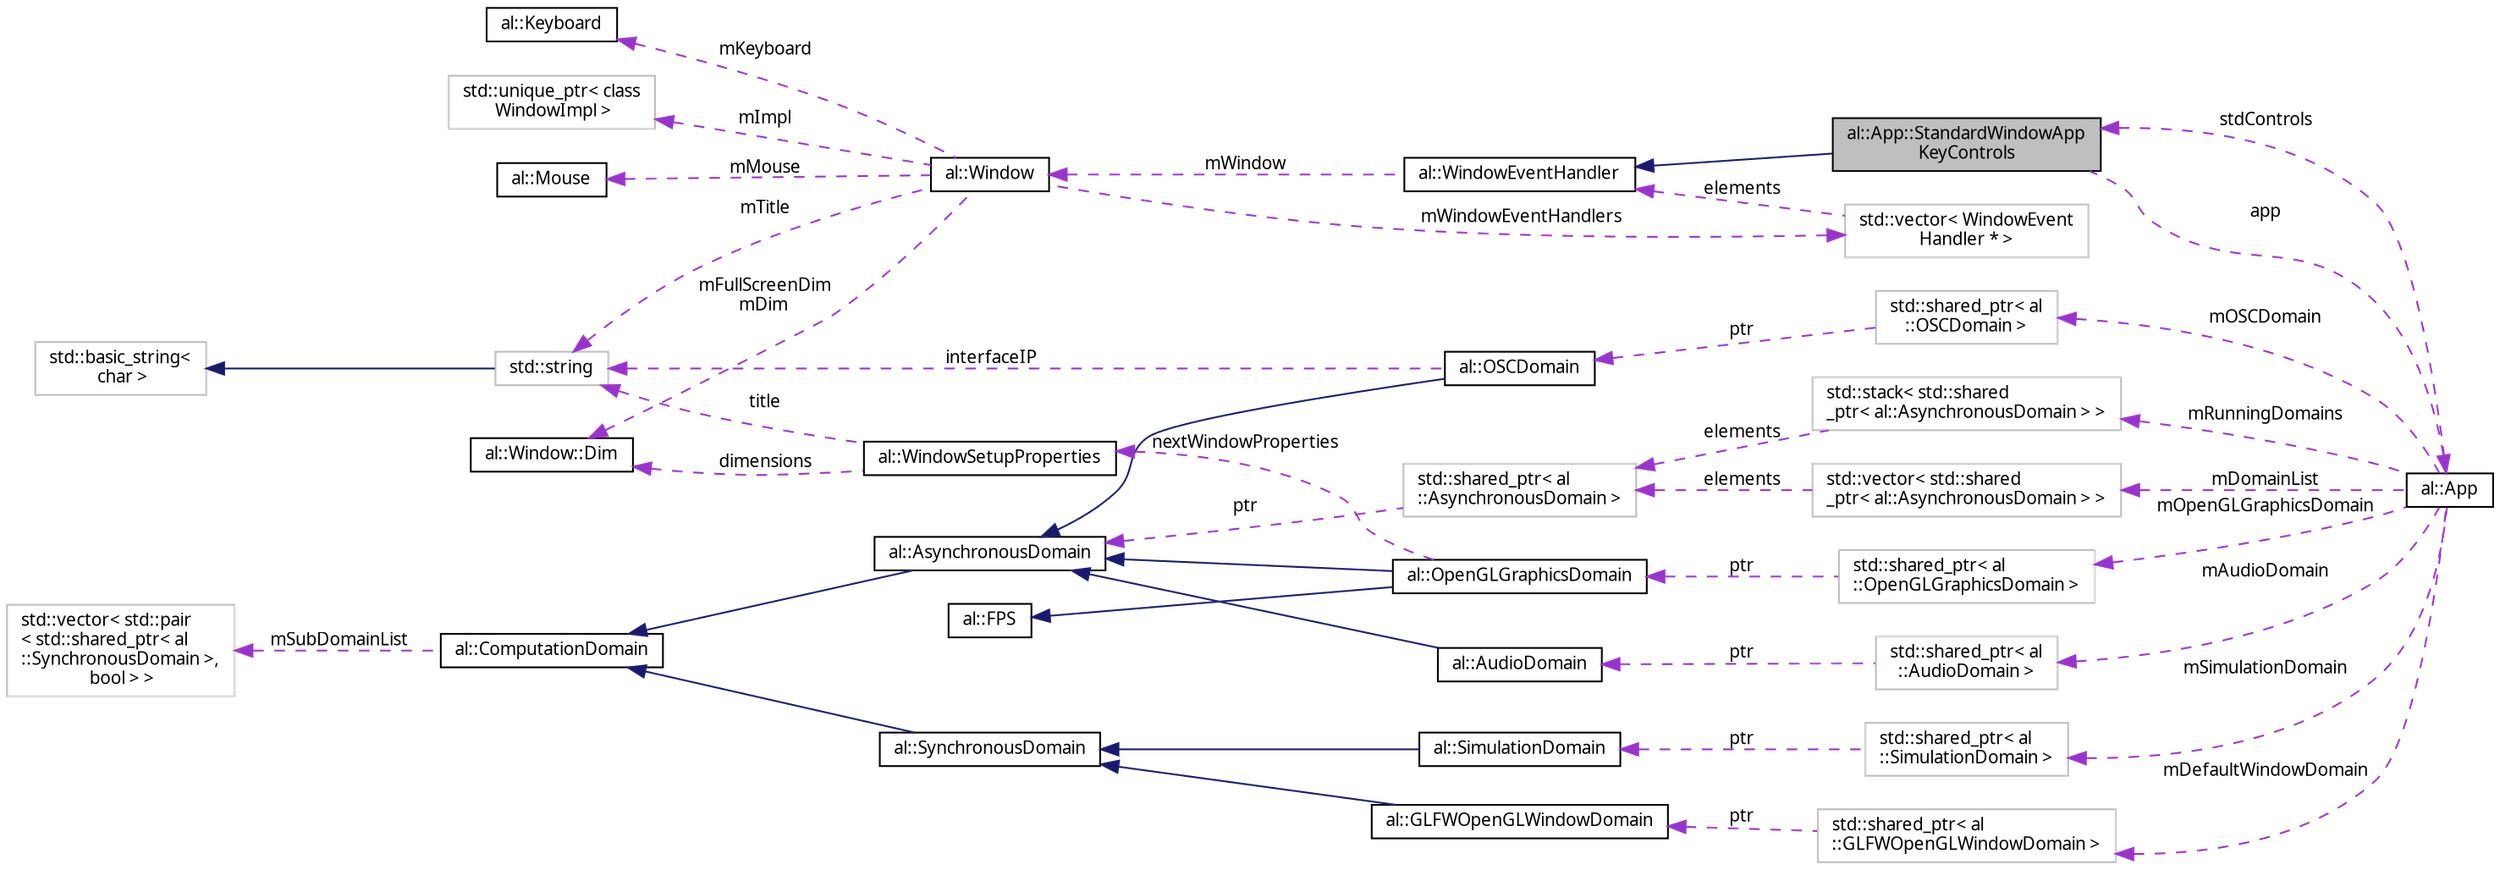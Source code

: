digraph "al::App::StandardWindowAppKeyControls"
{
 // LATEX_PDF_SIZE
  bgcolor="transparent";
  edge [fontname="FreeSans.ttf",fontsize="10",labelfontname="FreeSans.ttf",labelfontsize="10"];
  node [fontname="FreeSans.ttf",fontsize="10",shape=record];
  rankdir="LR";
  Node1 [label="al::App::StandardWindowApp\lKeyControls",height=0.2,width=0.4,color="black", fillcolor="grey75", style="filled", fontcolor="black",tooltip=" "];
  Node2 -> Node1 [dir="back",color="midnightblue",fontsize="10",style="solid",fontname="FreeSans.ttf"];
  Node2 [label="al::WindowEventHandler",height=0.2,width=0.4,color="black",URL="$classal_1_1_window_event_handler.html",tooltip="Controller for handling input and window events."];
  Node3 -> Node2 [dir="back",color="darkorchid3",fontsize="10",style="dashed",label=" mWindow" ,fontname="FreeSans.ttf"];
  Node3 [label="al::Window",height=0.2,width=0.4,color="black",URL="$classal_1_1_window.html",tooltip="Window with OpenGL context."];
  Node4 -> Node3 [dir="back",color="darkorchid3",fontsize="10",style="dashed",label=" mKeyboard" ,fontname="FreeSans.ttf"];
  Node4 [label="al::Keyboard",height=0.2,width=0.4,color="black",URL="$classal_1_1_keyboard.html",tooltip=" "];
  Node5 -> Node3 [dir="back",color="darkorchid3",fontsize="10",style="dashed",label=" mTitle" ,fontname="FreeSans.ttf"];
  Node5 [label="std::string",height=0.2,width=0.4,color="grey75",tooltip="STL class."];
  Node6 -> Node5 [dir="back",color="midnightblue",fontsize="10",style="solid",fontname="FreeSans.ttf"];
  Node6 [label="std::basic_string\<\l char \>",height=0.2,width=0.4,color="grey75",tooltip="STL class."];
  Node7 -> Node3 [dir="back",color="darkorchid3",fontsize="10",style="dashed",label=" mWindowEventHandlers" ,fontname="FreeSans.ttf"];
  Node7 [label="std::vector\< WindowEvent\lHandler * \>",height=0.2,width=0.4,color="grey75",tooltip=" "];
  Node2 -> Node7 [dir="back",color="darkorchid3",fontsize="10",style="dashed",label=" elements" ,fontname="FreeSans.ttf"];
  Node8 -> Node3 [dir="back",color="darkorchid3",fontsize="10",style="dashed",label=" mImpl" ,fontname="FreeSans.ttf"];
  Node8 [label="std::unique_ptr\< class\l WindowImpl \>",height=0.2,width=0.4,color="grey75",tooltip=" "];
  Node9 -> Node3 [dir="back",color="darkorchid3",fontsize="10",style="dashed",label=" mMouse" ,fontname="FreeSans.ttf"];
  Node9 [label="al::Mouse",height=0.2,width=0.4,color="black",URL="$classal_1_1_mouse.html",tooltip=" "];
  Node10 -> Node3 [dir="back",color="darkorchid3",fontsize="10",style="dashed",label=" mFullScreenDim\nmDim" ,fontname="FreeSans.ttf"];
  Node10 [label="al::Window::Dim",height=0.2,width=0.4,color="black",URL="$structal_1_1_window_1_1_dim.html",tooltip="Window pixel dimensions."];
  Node11 -> Node1 [dir="back",color="darkorchid3",fontsize="10",style="dashed",label=" app" ,fontname="FreeSans.ttf"];
  Node11 [label="al::App",height=0.2,width=0.4,color="black",URL="$classal_1_1_app.html",tooltip=" "];
  Node12 -> Node11 [dir="back",color="darkorchid3",fontsize="10",style="dashed",label=" mSimulationDomain" ,fontname="FreeSans.ttf"];
  Node12 [label="std::shared_ptr\< al\l::SimulationDomain \>",height=0.2,width=0.4,color="grey75",tooltip=" "];
  Node13 -> Node12 [dir="back",color="darkorchid3",fontsize="10",style="dashed",label=" ptr" ,fontname="FreeSans.ttf"];
  Node13 [label="al::SimulationDomain",height=0.2,width=0.4,color="black",URL="$classal_1_1_simulation_domain.html",tooltip=" "];
  Node14 -> Node13 [dir="back",color="midnightblue",fontsize="10",style="solid",fontname="FreeSans.ttf"];
  Node14 [label="al::SynchronousDomain",height=0.2,width=0.4,color="black",URL="$classal_1_1_synchronous_domain.html",tooltip=" "];
  Node15 -> Node14 [dir="back",color="midnightblue",fontsize="10",style="solid",fontname="FreeSans.ttf"];
  Node15 [label="al::ComputationDomain",height=0.2,width=0.4,color="black",URL="$classal_1_1_computation_domain.html",tooltip=" "];
  Node16 -> Node15 [dir="back",color="darkorchid3",fontsize="10",style="dashed",label=" mSubDomainList" ,fontname="FreeSans.ttf"];
  Node16 [label="std::vector\< std::pair\l\< std::shared_ptr\< al\l::SynchronousDomain \>,\l bool \> \>",height=0.2,width=0.4,color="grey75",tooltip=" "];
  Node17 -> Node11 [dir="back",color="darkorchid3",fontsize="10",style="dashed",label=" mDomainList" ,fontname="FreeSans.ttf"];
  Node17 [label="std::vector\< std::shared\l_ptr\< al::AsynchronousDomain \> \>",height=0.2,width=0.4,color="grey75",tooltip=" "];
  Node18 -> Node17 [dir="back",color="darkorchid3",fontsize="10",style="dashed",label=" elements" ,fontname="FreeSans.ttf"];
  Node18 [label="std::shared_ptr\< al\l::AsynchronousDomain \>",height=0.2,width=0.4,color="grey75",tooltip=" "];
  Node19 -> Node18 [dir="back",color="darkorchid3",fontsize="10",style="dashed",label=" ptr" ,fontname="FreeSans.ttf"];
  Node19 [label="al::AsynchronousDomain",height=0.2,width=0.4,color="black",URL="$classal_1_1_asynchronous_domain.html",tooltip=" "];
  Node15 -> Node19 [dir="back",color="midnightblue",fontsize="10",style="solid",fontname="FreeSans.ttf"];
  Node20 -> Node11 [dir="back",color="darkorchid3",fontsize="10",style="dashed",label=" mOSCDomain" ,fontname="FreeSans.ttf"];
  Node20 [label="std::shared_ptr\< al\l::OSCDomain \>",height=0.2,width=0.4,color="grey75",tooltip=" "];
  Node21 -> Node20 [dir="back",color="darkorchid3",fontsize="10",style="dashed",label=" ptr" ,fontname="FreeSans.ttf"];
  Node21 [label="al::OSCDomain",height=0.2,width=0.4,color="black",URL="$classal_1_1_o_s_c_domain.html",tooltip=" "];
  Node19 -> Node21 [dir="back",color="midnightblue",fontsize="10",style="solid",fontname="FreeSans.ttf"];
  Node5 -> Node21 [dir="back",color="darkorchid3",fontsize="10",style="dashed",label=" interfaceIP" ,fontname="FreeSans.ttf"];
  Node22 -> Node11 [dir="back",color="darkorchid3",fontsize="10",style="dashed",label=" mAudioDomain" ,fontname="FreeSans.ttf"];
  Node22 [label="std::shared_ptr\< al\l::AudioDomain \>",height=0.2,width=0.4,color="grey75",tooltip=" "];
  Node23 -> Node22 [dir="back",color="darkorchid3",fontsize="10",style="dashed",label=" ptr" ,fontname="FreeSans.ttf"];
  Node23 [label="al::AudioDomain",height=0.2,width=0.4,color="black",URL="$classal_1_1_audio_domain.html",tooltip=" "];
  Node19 -> Node23 [dir="back",color="midnightblue",fontsize="10",style="solid",fontname="FreeSans.ttf"];
  Node1 -> Node11 [dir="back",color="darkorchid3",fontsize="10",style="dashed",label=" stdControls" ,fontname="FreeSans.ttf"];
  Node24 -> Node11 [dir="back",color="darkorchid3",fontsize="10",style="dashed",label=" mRunningDomains" ,fontname="FreeSans.ttf"];
  Node24 [label="std::stack\< std::shared\l_ptr\< al::AsynchronousDomain \> \>",height=0.2,width=0.4,color="grey75",tooltip=" "];
  Node18 -> Node24 [dir="back",color="darkorchid3",fontsize="10",style="dashed",label=" elements" ,fontname="FreeSans.ttf"];
  Node25 -> Node11 [dir="back",color="darkorchid3",fontsize="10",style="dashed",label=" mOpenGLGraphicsDomain" ,fontname="FreeSans.ttf"];
  Node25 [label="std::shared_ptr\< al\l::OpenGLGraphicsDomain \>",height=0.2,width=0.4,color="grey75",tooltip=" "];
  Node26 -> Node25 [dir="back",color="darkorchid3",fontsize="10",style="dashed",label=" ptr" ,fontname="FreeSans.ttf"];
  Node26 [label="al::OpenGLGraphicsDomain",height=0.2,width=0.4,color="black",URL="$classal_1_1_open_g_l_graphics_domain.html",tooltip=" "];
  Node19 -> Node26 [dir="back",color="midnightblue",fontsize="10",style="solid",fontname="FreeSans.ttf"];
  Node27 -> Node26 [dir="back",color="midnightblue",fontsize="10",style="solid",fontname="FreeSans.ttf"];
  Node27 [label="al::FPS",height=0.2,width=0.4,color="black",URL="$classal_1_1_f_p_s.html",tooltip=" "];
  Node28 -> Node26 [dir="back",color="darkorchid3",fontsize="10",style="dashed",label=" nextWindowProperties" ,fontname="FreeSans.ttf"];
  Node28 [label="al::WindowSetupProperties",height=0.2,width=0.4,color="black",URL="$structal_1_1_window_setup_properties.html",tooltip=" "];
  Node5 -> Node28 [dir="back",color="darkorchid3",fontsize="10",style="dashed",label=" title" ,fontname="FreeSans.ttf"];
  Node10 -> Node28 [dir="back",color="darkorchid3",fontsize="10",style="dashed",label=" dimensions" ,fontname="FreeSans.ttf"];
  Node29 -> Node11 [dir="back",color="darkorchid3",fontsize="10",style="dashed",label=" mDefaultWindowDomain" ,fontname="FreeSans.ttf"];
  Node29 [label="std::shared_ptr\< al\l::GLFWOpenGLWindowDomain \>",height=0.2,width=0.4,color="grey75",tooltip=" "];
  Node30 -> Node29 [dir="back",color="darkorchid3",fontsize="10",style="dashed",label=" ptr" ,fontname="FreeSans.ttf"];
  Node30 [label="al::GLFWOpenGLWindowDomain",height=0.2,width=0.4,color="black",URL="$classal_1_1_g_l_f_w_open_g_l_window_domain.html",tooltip=" "];
  Node14 -> Node30 [dir="back",color="midnightblue",fontsize="10",style="solid",fontname="FreeSans.ttf"];
}
